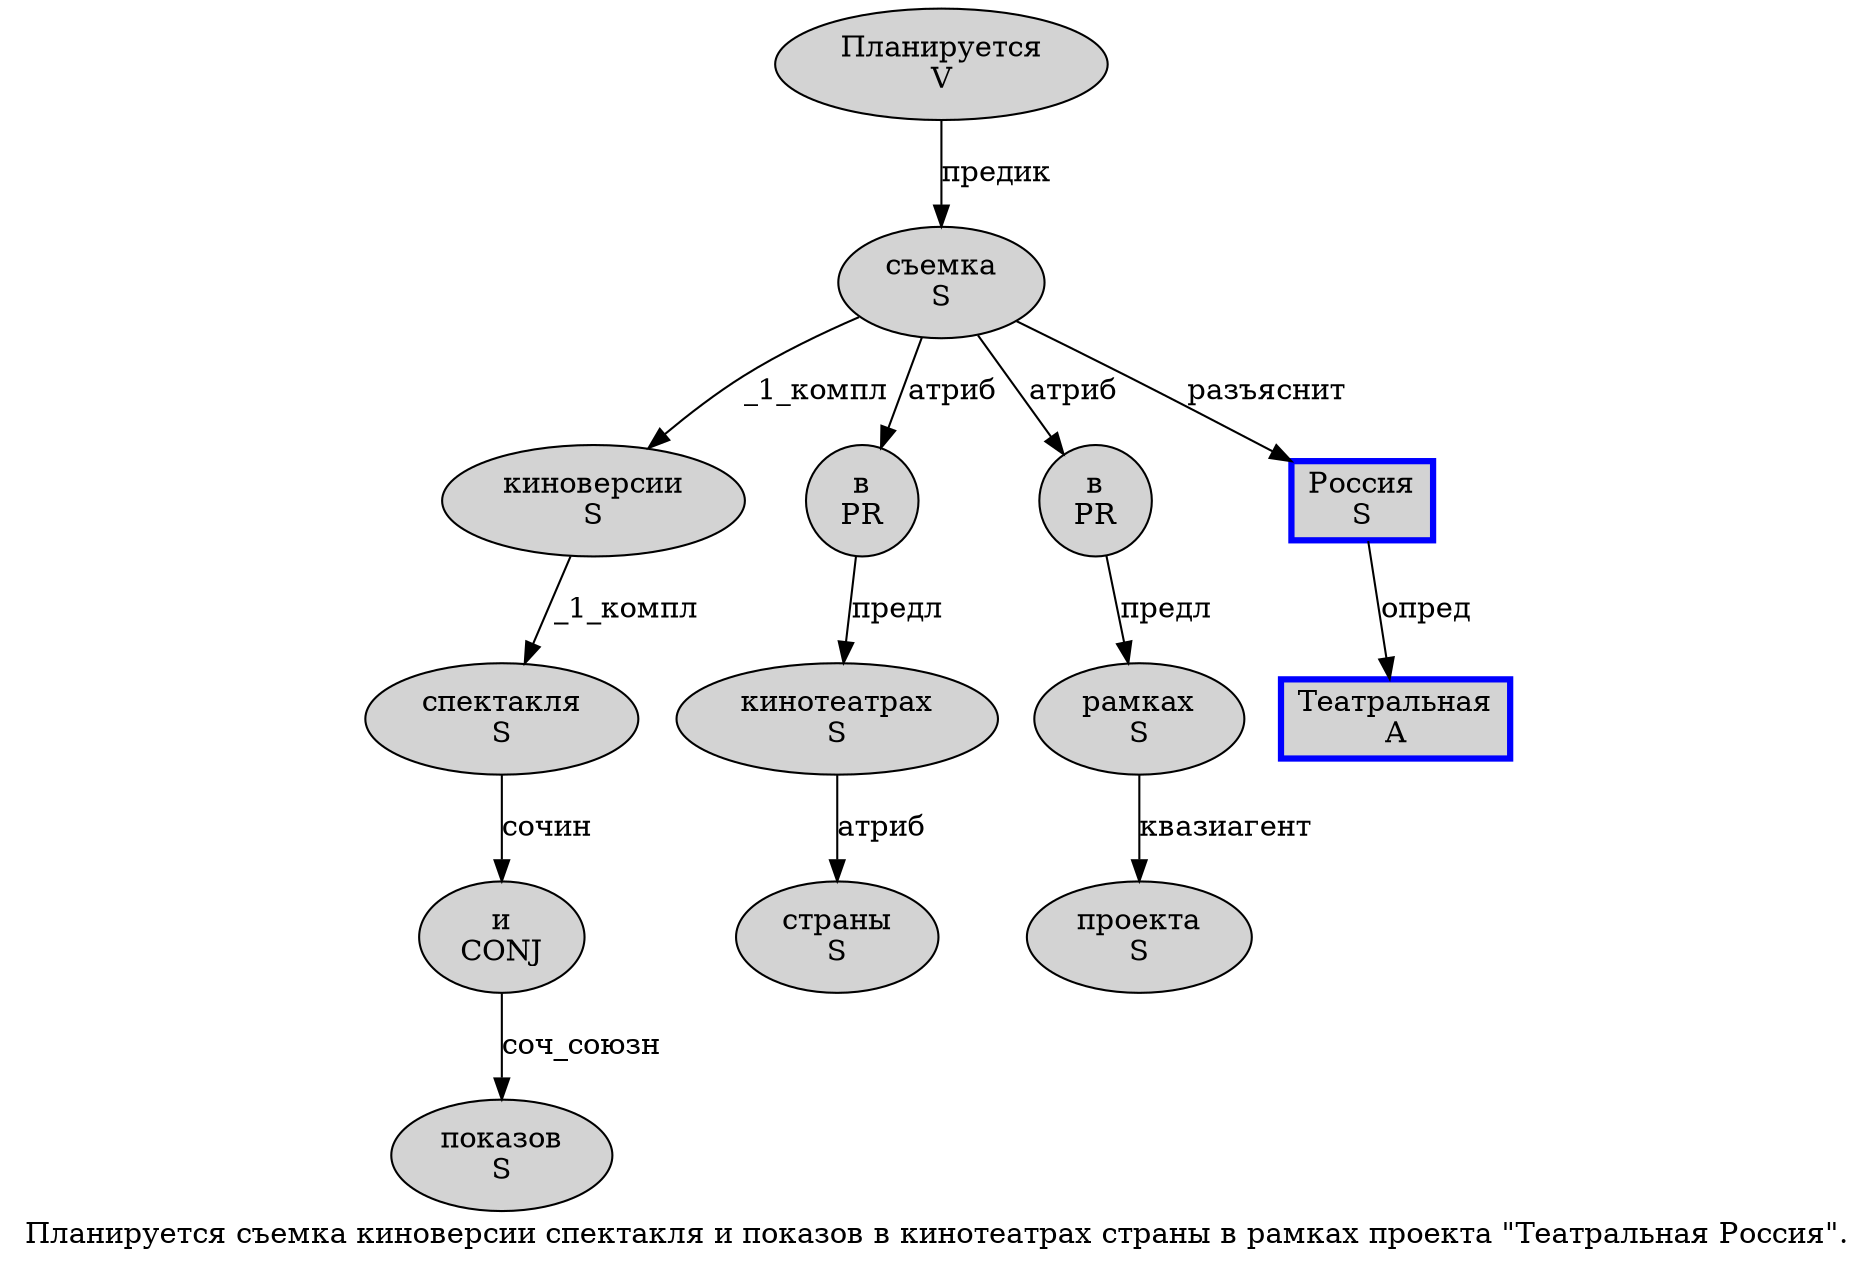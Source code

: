 digraph SENTENCE_671 {
	graph [label="Планируется съемка киноверсии спектакля и показов в кинотеатрах страны в рамках проекта \"Театральная Россия\"."]
	node [style=filled]
		0 [label="Планируется
V" color="" fillcolor=lightgray penwidth=1 shape=ellipse]
		1 [label="съемка
S" color="" fillcolor=lightgray penwidth=1 shape=ellipse]
		2 [label="киноверсии
S" color="" fillcolor=lightgray penwidth=1 shape=ellipse]
		3 [label="спектакля
S" color="" fillcolor=lightgray penwidth=1 shape=ellipse]
		4 [label="и
CONJ" color="" fillcolor=lightgray penwidth=1 shape=ellipse]
		5 [label="показов
S" color="" fillcolor=lightgray penwidth=1 shape=ellipse]
		6 [label="в
PR" color="" fillcolor=lightgray penwidth=1 shape=ellipse]
		7 [label="кинотеатрах
S" color="" fillcolor=lightgray penwidth=1 shape=ellipse]
		8 [label="страны
S" color="" fillcolor=lightgray penwidth=1 shape=ellipse]
		9 [label="в
PR" color="" fillcolor=lightgray penwidth=1 shape=ellipse]
		10 [label="рамках
S" color="" fillcolor=lightgray penwidth=1 shape=ellipse]
		11 [label="проекта
S" color="" fillcolor=lightgray penwidth=1 shape=ellipse]
		13 [label="Театральная
A" color=blue fillcolor=lightgray penwidth=3 shape=box]
		14 [label="Россия
S" color=blue fillcolor=lightgray penwidth=3 shape=box]
			1 -> 2 [label="_1_компл"]
			1 -> 6 [label="атриб"]
			1 -> 9 [label="атриб"]
			1 -> 14 [label="разъяснит"]
			2 -> 3 [label="_1_компл"]
			0 -> 1 [label="предик"]
			3 -> 4 [label="сочин"]
			7 -> 8 [label="атриб"]
			9 -> 10 [label="предл"]
			14 -> 13 [label="опред"]
			4 -> 5 [label="соч_союзн"]
			6 -> 7 [label="предл"]
			10 -> 11 [label="квазиагент"]
}